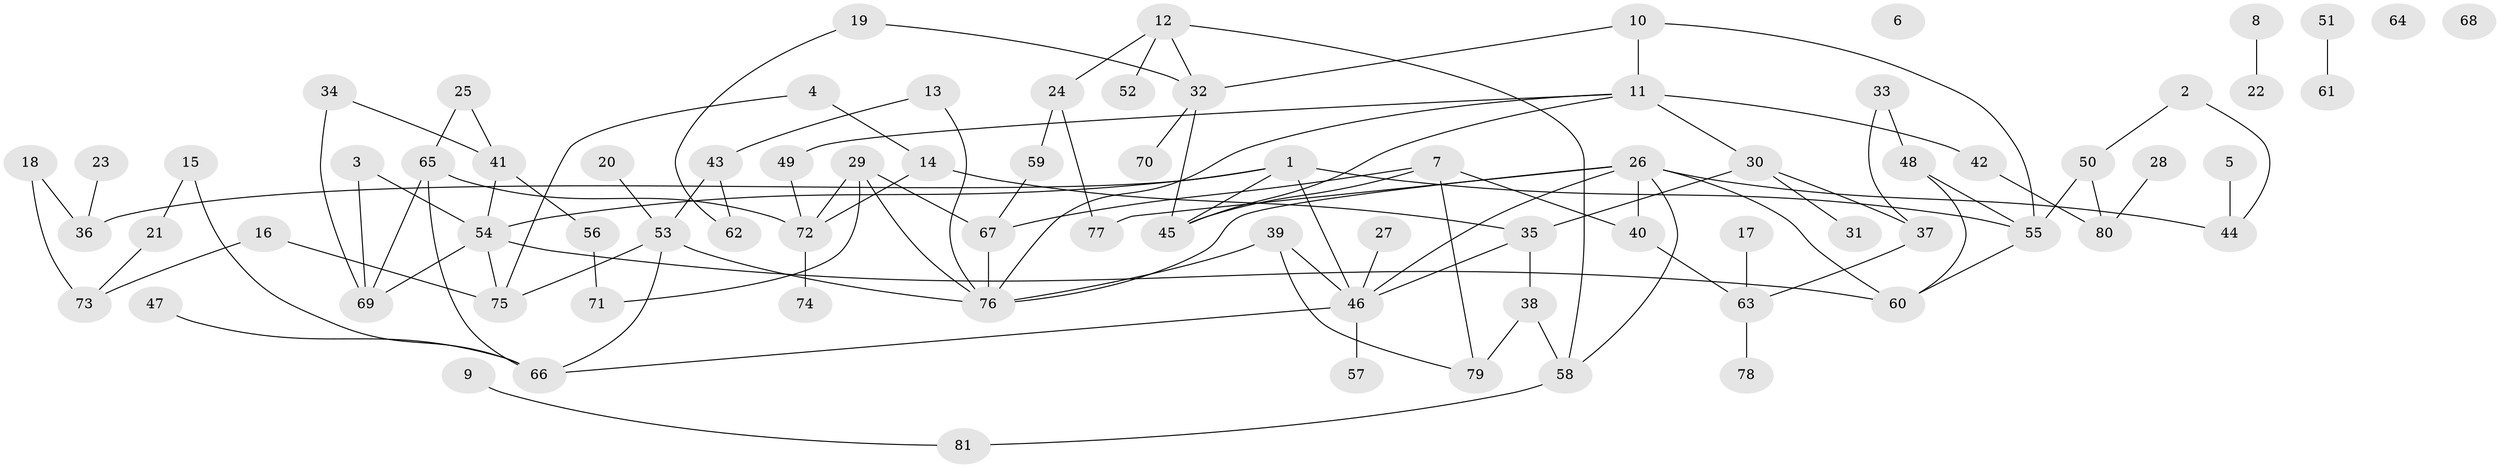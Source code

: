 // coarse degree distribution, {7: 0.03636363636363636, 2: 0.23636363636363636, 5: 0.03636363636363636, 4: 0.10909090909090909, 0: 0.07272727272727272, 6: 0.07272727272727272, 1: 0.21818181818181817, 3: 0.16363636363636364, 11: 0.01818181818181818, 8: 0.01818181818181818, 10: 0.01818181818181818}
// Generated by graph-tools (version 1.1) at 2025/23/03/03/25 07:23:28]
// undirected, 81 vertices, 111 edges
graph export_dot {
graph [start="1"]
  node [color=gray90,style=filled];
  1;
  2;
  3;
  4;
  5;
  6;
  7;
  8;
  9;
  10;
  11;
  12;
  13;
  14;
  15;
  16;
  17;
  18;
  19;
  20;
  21;
  22;
  23;
  24;
  25;
  26;
  27;
  28;
  29;
  30;
  31;
  32;
  33;
  34;
  35;
  36;
  37;
  38;
  39;
  40;
  41;
  42;
  43;
  44;
  45;
  46;
  47;
  48;
  49;
  50;
  51;
  52;
  53;
  54;
  55;
  56;
  57;
  58;
  59;
  60;
  61;
  62;
  63;
  64;
  65;
  66;
  67;
  68;
  69;
  70;
  71;
  72;
  73;
  74;
  75;
  76;
  77;
  78;
  79;
  80;
  81;
  1 -- 36;
  1 -- 45;
  1 -- 46;
  1 -- 54;
  1 -- 55;
  2 -- 44;
  2 -- 50;
  3 -- 54;
  3 -- 69;
  4 -- 14;
  4 -- 75;
  5 -- 44;
  7 -- 40;
  7 -- 45;
  7 -- 67;
  7 -- 79;
  8 -- 22;
  9 -- 81;
  10 -- 11;
  10 -- 32;
  10 -- 55;
  11 -- 30;
  11 -- 42;
  11 -- 45;
  11 -- 49;
  11 -- 76;
  12 -- 24;
  12 -- 32;
  12 -- 52;
  12 -- 58;
  13 -- 43;
  13 -- 76;
  14 -- 35;
  14 -- 72;
  15 -- 21;
  15 -- 66;
  16 -- 73;
  16 -- 75;
  17 -- 63;
  18 -- 36;
  18 -- 73;
  19 -- 32;
  19 -- 62;
  20 -- 53;
  21 -- 73;
  23 -- 36;
  24 -- 59;
  24 -- 77;
  25 -- 41;
  25 -- 65;
  26 -- 40;
  26 -- 44;
  26 -- 46;
  26 -- 58;
  26 -- 60;
  26 -- 76;
  26 -- 77;
  27 -- 46;
  28 -- 80;
  29 -- 67;
  29 -- 71;
  29 -- 72;
  29 -- 76;
  30 -- 31;
  30 -- 35;
  30 -- 37;
  32 -- 45;
  32 -- 70;
  33 -- 37;
  33 -- 48;
  34 -- 41;
  34 -- 69;
  35 -- 38;
  35 -- 46;
  37 -- 63;
  38 -- 58;
  38 -- 79;
  39 -- 46;
  39 -- 76;
  39 -- 79;
  40 -- 63;
  41 -- 54;
  41 -- 56;
  42 -- 80;
  43 -- 53;
  43 -- 62;
  46 -- 57;
  46 -- 66;
  47 -- 66;
  48 -- 55;
  48 -- 60;
  49 -- 72;
  50 -- 55;
  50 -- 80;
  51 -- 61;
  53 -- 66;
  53 -- 75;
  53 -- 76;
  54 -- 60;
  54 -- 69;
  54 -- 75;
  55 -- 60;
  56 -- 71;
  58 -- 81;
  59 -- 67;
  63 -- 78;
  65 -- 66;
  65 -- 69;
  65 -- 72;
  67 -- 76;
  72 -- 74;
}
